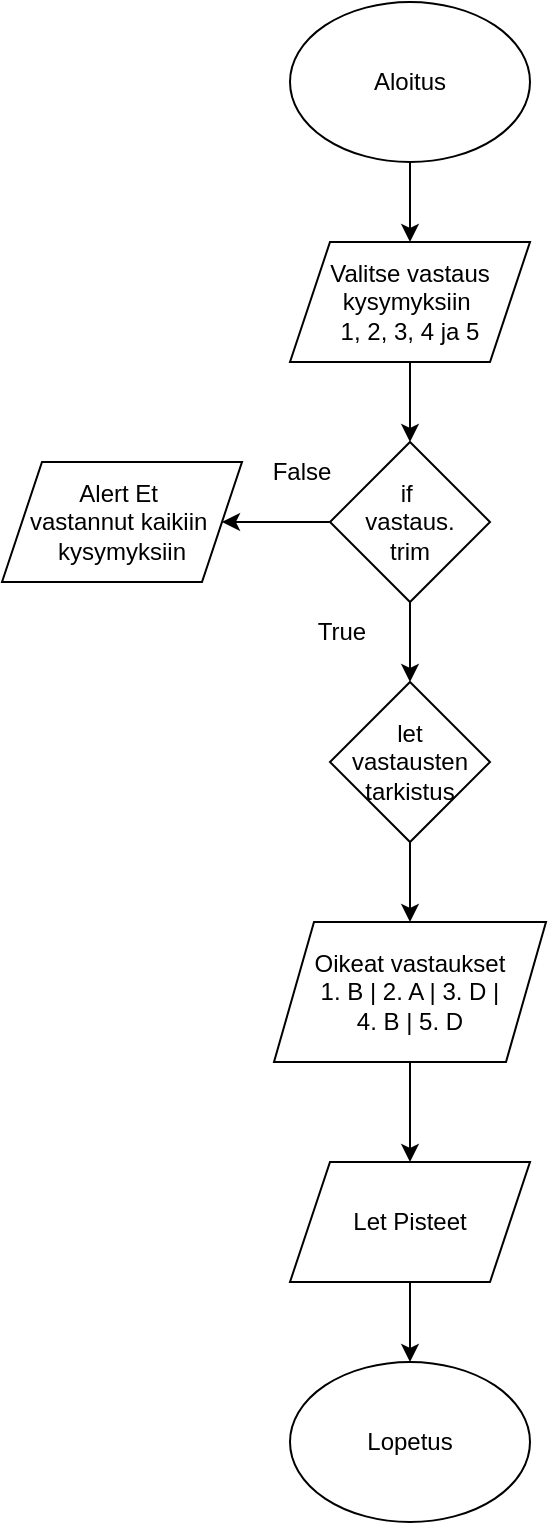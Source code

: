 <mxfile version="24.8.3">
  <diagram name="Sivu-1" id="ksT3vZuKFKtdArUZGi40">
    <mxGraphModel dx="3194" dy="1112" grid="1" gridSize="10" guides="1" tooltips="1" connect="1" arrows="1" fold="1" page="1" pageScale="1" pageWidth="827" pageHeight="1169" math="0" shadow="0">
      <root>
        <mxCell id="0" />
        <mxCell id="1" parent="0" />
        <mxCell id="jF4bNvknbo036Lkr9Hgt-3" value="" style="edgeStyle=orthogonalEdgeStyle;rounded=0;orthogonalLoop=1;jettySize=auto;html=1;" edge="1" parent="1" source="jF4bNvknbo036Lkr9Hgt-1" target="jF4bNvknbo036Lkr9Hgt-2">
          <mxGeometry relative="1" as="geometry" />
        </mxCell>
        <mxCell id="jF4bNvknbo036Lkr9Hgt-1" value="Aloitus" style="ellipse;whiteSpace=wrap;html=1;" vertex="1" parent="1">
          <mxGeometry x="354" y="40" width="120" height="80" as="geometry" />
        </mxCell>
        <mxCell id="jF4bNvknbo036Lkr9Hgt-5" value="" style="edgeStyle=orthogonalEdgeStyle;rounded=0;orthogonalLoop=1;jettySize=auto;html=1;" edge="1" parent="1" source="jF4bNvknbo036Lkr9Hgt-2" target="jF4bNvknbo036Lkr9Hgt-4">
          <mxGeometry relative="1" as="geometry" />
        </mxCell>
        <mxCell id="jF4bNvknbo036Lkr9Hgt-2" value="Valitse vastaus&lt;div&gt;kysymyksiin&amp;nbsp;&lt;div&gt;1, 2, 3, 4 ja 5&lt;/div&gt;&lt;/div&gt;" style="shape=parallelogram;perimeter=parallelogramPerimeter;whiteSpace=wrap;html=1;fixedSize=1;" vertex="1" parent="1">
          <mxGeometry x="354" y="160" width="120" height="60" as="geometry" />
        </mxCell>
        <mxCell id="jF4bNvknbo036Lkr9Hgt-7" value="" style="edgeStyle=orthogonalEdgeStyle;rounded=0;orthogonalLoop=1;jettySize=auto;html=1;" edge="1" parent="1" source="jF4bNvknbo036Lkr9Hgt-4" target="jF4bNvknbo036Lkr9Hgt-6">
          <mxGeometry relative="1" as="geometry" />
        </mxCell>
        <mxCell id="jF4bNvknbo036Lkr9Hgt-9" value="" style="edgeStyle=orthogonalEdgeStyle;rounded=0;orthogonalLoop=1;jettySize=auto;html=1;" edge="1" parent="1" source="jF4bNvknbo036Lkr9Hgt-4" target="jF4bNvknbo036Lkr9Hgt-8">
          <mxGeometry relative="1" as="geometry" />
        </mxCell>
        <mxCell id="jF4bNvknbo036Lkr9Hgt-4" value="if&amp;nbsp;&lt;div&gt;vastaus.&lt;/div&gt;&lt;div&gt;trim&lt;/div&gt;" style="rhombus;whiteSpace=wrap;html=1;" vertex="1" parent="1">
          <mxGeometry x="374" y="260" width="80" height="80" as="geometry" />
        </mxCell>
        <mxCell id="jF4bNvknbo036Lkr9Hgt-6" value="Alert&amp;nbsp;&lt;span style=&quot;background-color: initial;&quot;&gt;Et&amp;nbsp;&lt;/span&gt;&lt;div&gt;&lt;span style=&quot;background-color: initial;&quot;&gt;vastannut&amp;nbsp;&lt;/span&gt;&lt;span style=&quot;background-color: initial;&quot;&gt;kaikiin&amp;nbsp;&lt;/span&gt;&lt;div&gt;kysymyksiin&lt;/div&gt;&lt;/div&gt;" style="shape=parallelogram;perimeter=parallelogramPerimeter;whiteSpace=wrap;html=1;fixedSize=1;" vertex="1" parent="1">
          <mxGeometry x="210" y="270" width="120" height="60" as="geometry" />
        </mxCell>
        <mxCell id="jF4bNvknbo036Lkr9Hgt-13" value="" style="edgeStyle=orthogonalEdgeStyle;rounded=0;orthogonalLoop=1;jettySize=auto;html=1;" edge="1" parent="1" source="jF4bNvknbo036Lkr9Hgt-8" target="jF4bNvknbo036Lkr9Hgt-12">
          <mxGeometry relative="1" as="geometry" />
        </mxCell>
        <mxCell id="jF4bNvknbo036Lkr9Hgt-8" value="let&lt;br&gt;&lt;div&gt;vastausten&lt;/div&gt;&lt;div&gt;tarkistus&lt;/div&gt;" style="rhombus;whiteSpace=wrap;html=1;" vertex="1" parent="1">
          <mxGeometry x="374" y="380" width="80" height="80" as="geometry" />
        </mxCell>
        <mxCell id="jF4bNvknbo036Lkr9Hgt-10" value="False" style="text;html=1;align=center;verticalAlign=middle;whiteSpace=wrap;rounded=0;" vertex="1" parent="1">
          <mxGeometry x="330" y="260" width="60" height="30" as="geometry" />
        </mxCell>
        <mxCell id="jF4bNvknbo036Lkr9Hgt-11" value="True" style="text;html=1;align=center;verticalAlign=middle;whiteSpace=wrap;rounded=0;" vertex="1" parent="1">
          <mxGeometry x="350" y="340" width="60" height="30" as="geometry" />
        </mxCell>
        <mxCell id="jF4bNvknbo036Lkr9Hgt-15" value="" style="edgeStyle=orthogonalEdgeStyle;rounded=0;orthogonalLoop=1;jettySize=auto;html=1;" edge="1" parent="1" source="jF4bNvknbo036Lkr9Hgt-12" target="jF4bNvknbo036Lkr9Hgt-14">
          <mxGeometry relative="1" as="geometry" />
        </mxCell>
        <mxCell id="jF4bNvknbo036Lkr9Hgt-12" value="Oikeat vastaukset&lt;div&gt;1. B | 2. A | 3. D |&lt;/div&gt;&lt;div&gt;4. B | 5. D&lt;/div&gt;" style="shape=parallelogram;perimeter=parallelogramPerimeter;whiteSpace=wrap;html=1;fixedSize=1;" vertex="1" parent="1">
          <mxGeometry x="346" y="500" width="136" height="70" as="geometry" />
        </mxCell>
        <mxCell id="jF4bNvknbo036Lkr9Hgt-18" value="" style="edgeStyle=orthogonalEdgeStyle;rounded=0;orthogonalLoop=1;jettySize=auto;html=1;" edge="1" parent="1" source="jF4bNvknbo036Lkr9Hgt-14" target="jF4bNvknbo036Lkr9Hgt-17">
          <mxGeometry relative="1" as="geometry" />
        </mxCell>
        <mxCell id="jF4bNvknbo036Lkr9Hgt-14" value="Let Pisteet" style="shape=parallelogram;perimeter=parallelogramPerimeter;whiteSpace=wrap;html=1;fixedSize=1;" vertex="1" parent="1">
          <mxGeometry x="354" y="620" width="120" height="60" as="geometry" />
        </mxCell>
        <mxCell id="jF4bNvknbo036Lkr9Hgt-17" value="Lopetus" style="ellipse;whiteSpace=wrap;html=1;" vertex="1" parent="1">
          <mxGeometry x="354" y="720" width="120" height="80" as="geometry" />
        </mxCell>
      </root>
    </mxGraphModel>
  </diagram>
</mxfile>
